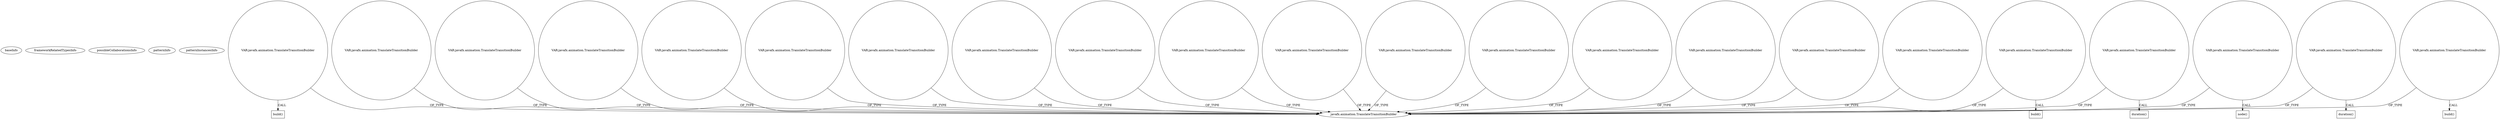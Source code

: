 digraph {
baseInfo[graphId=3795,category="pattern",isAnonymous=false,possibleRelation=false]
frameworkRelatedTypesInfo[]
possibleCollaborationsInfo[]
patternInfo[frequency=2.0,patternRootClient=null]
patternInstancesInfo[0="7thwheel-medaka-chan~/7thwheel-medaka-chan/medaka-chan-master/src/seventhwheel/pos/controller/MainController.java~MainController~25",1="Maxxa-MT-common~/Maxxa-MT-common/MT-common-master/src/cz/commons/example/animation/SimpleAnimationExample.java~SimpleAnimationExample~908"]
44[label="javafx.animation.TranslateTransitionBuilder",vertexType="FRAMEWORK_CLASS_TYPE",isFrameworkType=false]
81[label="VAR:javafx.animation.TranslateTransitionBuilder",vertexType="VARIABLE_EXPRESION",isFrameworkType=false,shape=circle]
221[label="VAR:javafx.animation.TranslateTransitionBuilder",vertexType="VARIABLE_EXPRESION",isFrameworkType=false,shape=circle]
84[label="VAR:javafx.animation.TranslateTransitionBuilder",vertexType="VARIABLE_EXPRESION",isFrameworkType=false,shape=circle]
42[label="VAR:javafx.animation.TranslateTransitionBuilder",vertexType="VARIABLE_EXPRESION",isFrameworkType=false,shape=circle]
57[label="VAR:javafx.animation.TranslateTransitionBuilder",vertexType="VARIABLE_EXPRESION",isFrameworkType=false,shape=circle]
87[label="VAR:javafx.animation.TranslateTransitionBuilder",vertexType="VARIABLE_EXPRESION",isFrameworkType=false,shape=circle]
212[label="VAR:javafx.animation.TranslateTransitionBuilder",vertexType="VARIABLE_EXPRESION",isFrameworkType=false,shape=circle]
182[label="VAR:javafx.animation.TranslateTransitionBuilder",vertexType="VARIABLE_EXPRESION",isFrameworkType=false,shape=circle]
107[label="VAR:javafx.animation.TranslateTransitionBuilder",vertexType="VARIABLE_EXPRESION",isFrameworkType=false,shape=circle]
104[label="VAR:javafx.animation.TranslateTransitionBuilder",vertexType="VARIABLE_EXPRESION",isFrameworkType=false,shape=circle]
224[label="VAR:javafx.animation.TranslateTransitionBuilder",vertexType="VARIABLE_EXPRESION",isFrameworkType=false,shape=circle]
197[label="VAR:javafx.animation.TranslateTransitionBuilder",vertexType="VARIABLE_EXPRESION",isFrameworkType=false,shape=circle]
60[label="VAR:javafx.animation.TranslateTransitionBuilder",vertexType="VARIABLE_EXPRESION",isFrameworkType=false,shape=circle]
75[label="VAR:javafx.animation.TranslateTransitionBuilder",vertexType="VARIABLE_EXPRESION",isFrameworkType=false,shape=circle]
78[label="VAR:javafx.animation.TranslateTransitionBuilder",vertexType="VARIABLE_EXPRESION",isFrameworkType=false,shape=circle]
98[label="VAR:javafx.animation.TranslateTransitionBuilder",vertexType="VARIABLE_EXPRESION",isFrameworkType=false,shape=circle]
215[label="VAR:javafx.animation.TranslateTransitionBuilder",vertexType="VARIABLE_EXPRESION",isFrameworkType=false,shape=circle]
227[label="VAR:javafx.animation.TranslateTransitionBuilder",vertexType="VARIABLE_EXPRESION",isFrameworkType=false,shape=circle]
185[label="VAR:javafx.animation.TranslateTransitionBuilder",vertexType="VARIABLE_EXPRESION",isFrameworkType=false,shape=circle]
51[label="VAR:javafx.animation.TranslateTransitionBuilder",vertexType="VARIABLE_EXPRESION",isFrameworkType=false,shape=circle]
95[label="VAR:javafx.animation.TranslateTransitionBuilder",vertexType="VARIABLE_EXPRESION",isFrameworkType=false,shape=circle]
113[label="VAR:javafx.animation.TranslateTransitionBuilder",vertexType="VARIABLE_EXPRESION",isFrameworkType=false,shape=circle]
76[label="duration()",vertexType="INSIDE_CALL",isFrameworkType=false,shape=box]
213[label="build()",vertexType="INSIDE_CALL",isFrameworkType=false,shape=box]
186[label="duration()",vertexType="INSIDE_CALL",isFrameworkType=false,shape=box]
43[label="build()",vertexType="INSIDE_CALL",isFrameworkType=false,shape=box]
96[label="build()",vertexType="INSIDE_CALL",isFrameworkType=false,shape=box]
216[label="node()",vertexType="INSIDE_CALL",isFrameworkType=false,shape=box]
113->44[label="OF_TYPE"]
227->44[label="OF_TYPE"]
57->44[label="OF_TYPE"]
87->44[label="OF_TYPE"]
107->44[label="OF_TYPE"]
42->44[label="OF_TYPE"]
42->43[label="CALL"]
51->44[label="OF_TYPE"]
104->44[label="OF_TYPE"]
75->44[label="OF_TYPE"]
95->96[label="CALL"]
197->44[label="OF_TYPE"]
221->44[label="OF_TYPE"]
78->44[label="OF_TYPE"]
182->44[label="OF_TYPE"]
215->44[label="OF_TYPE"]
185->186[label="CALL"]
212->213[label="CALL"]
215->216[label="CALL"]
75->76[label="CALL"]
212->44[label="OF_TYPE"]
81->44[label="OF_TYPE"]
224->44[label="OF_TYPE"]
95->44[label="OF_TYPE"]
60->44[label="OF_TYPE"]
98->44[label="OF_TYPE"]
185->44[label="OF_TYPE"]
84->44[label="OF_TYPE"]
}
